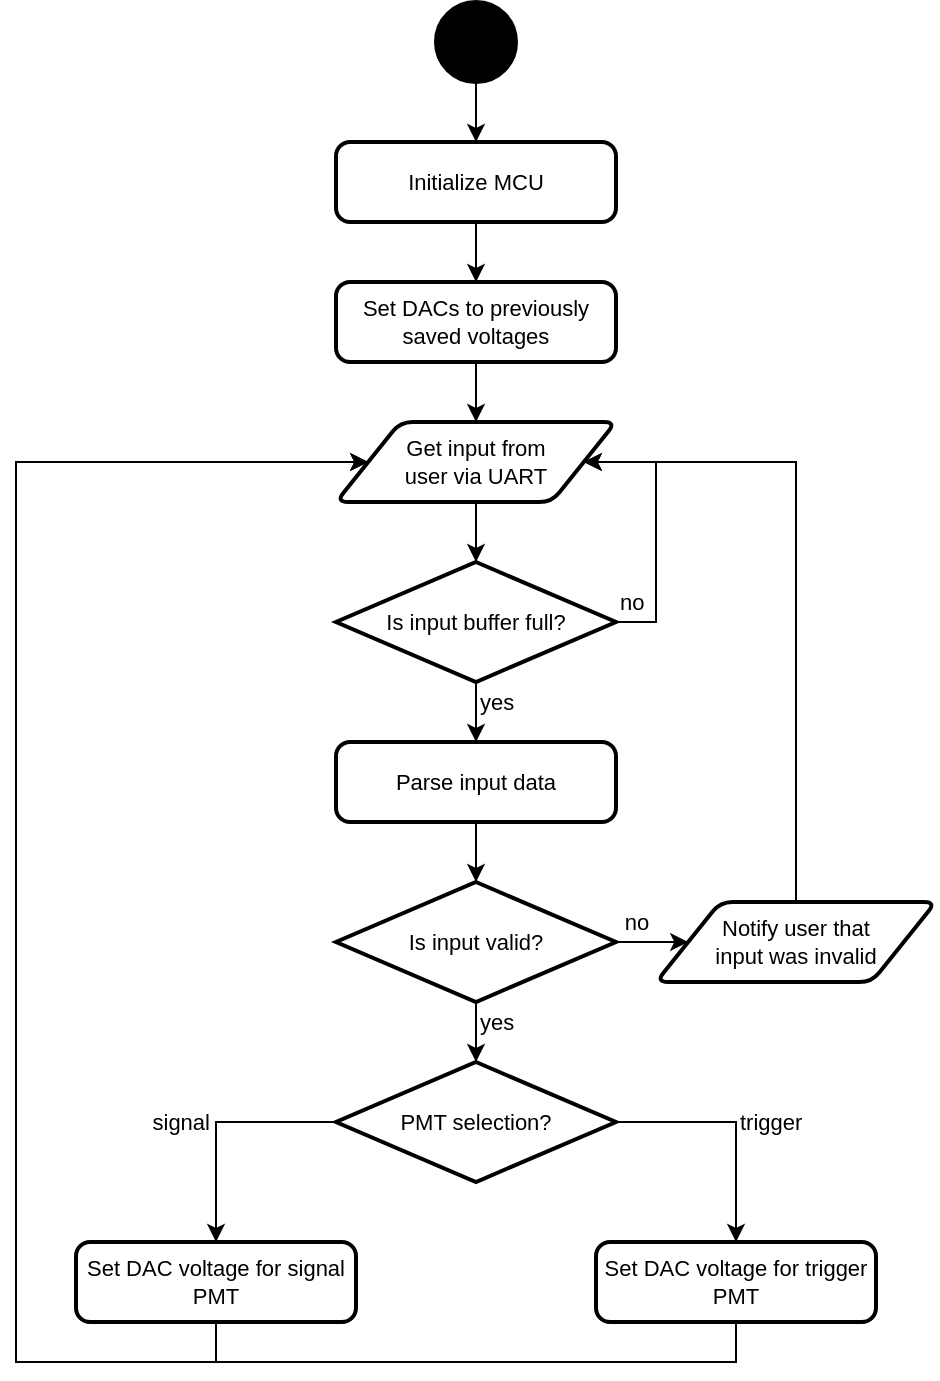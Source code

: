 <mxfile version="20.8.16" type="device"><diagram name="Page-1" id="9sxFK1kWLI5f16RDePHx"><mxGraphModel dx="1328" dy="802" grid="1" gridSize="10" guides="1" tooltips="1" connect="1" arrows="1" fold="1" page="1" pageScale="1" pageWidth="850" pageHeight="1100" math="0" shadow="0"><root><mxCell id="0"/><mxCell id="1" parent="0"/><mxCell id="XdKwOVonoHotHvNf6BC9-27" style="edgeStyle=orthogonalEdgeStyle;rounded=0;orthogonalLoop=1;jettySize=auto;html=1;labelBackgroundColor=none;fontSize=11;" parent="1" source="XdKwOVonoHotHvNf6BC9-1" target="XdKwOVonoHotHvNf6BC9-2" edge="1"><mxGeometry relative="1" as="geometry"/></mxCell><mxCell id="XdKwOVonoHotHvNf6BC9-1" value="" style="strokeWidth=2;html=1;shape=mxgraph.flowchart.start_2;whiteSpace=wrap;fillColor=#000000;fontSize=11;" parent="1" vertex="1"><mxGeometry x="400" y="40" width="40" height="40" as="geometry"/></mxCell><mxCell id="XdKwOVonoHotHvNf6BC9-28" style="edgeStyle=orthogonalEdgeStyle;rounded=0;orthogonalLoop=1;jettySize=auto;html=1;labelBackgroundColor=none;fontSize=11;" parent="1" source="XdKwOVonoHotHvNf6BC9-2" target="XdKwOVonoHotHvNf6BC9-3" edge="1"><mxGeometry relative="1" as="geometry"/></mxCell><mxCell id="XdKwOVonoHotHvNf6BC9-2" value="Initialize MCU" style="rounded=1;whiteSpace=wrap;html=1;absoluteArcSize=1;arcSize=14;strokeWidth=2;fontSize=11;" parent="1" vertex="1"><mxGeometry x="350" y="110" width="140" height="40" as="geometry"/></mxCell><mxCell id="XdKwOVonoHotHvNf6BC9-29" style="edgeStyle=orthogonalEdgeStyle;rounded=0;orthogonalLoop=1;jettySize=auto;html=1;entryX=0.5;entryY=0;entryDx=0;entryDy=0;labelBackgroundColor=none;fontSize=11;" parent="1" source="XdKwOVonoHotHvNf6BC9-3" target="XdKwOVonoHotHvNf6BC9-5" edge="1"><mxGeometry relative="1" as="geometry"/></mxCell><mxCell id="XdKwOVonoHotHvNf6BC9-3" value="Set DACs to previously saved voltages" style="rounded=1;whiteSpace=wrap;html=1;absoluteArcSize=1;arcSize=14;strokeWidth=2;fontSize=11;" parent="1" vertex="1"><mxGeometry x="350" y="180" width="140" height="40" as="geometry"/></mxCell><mxCell id="XdKwOVonoHotHvNf6BC9-30" style="edgeStyle=orthogonalEdgeStyle;rounded=0;orthogonalLoop=1;jettySize=auto;html=1;entryX=0.5;entryY=0;entryDx=0;entryDy=0;entryPerimeter=0;labelBackgroundColor=none;fontSize=11;" parent="1" source="XdKwOVonoHotHvNf6BC9-5" target="XdKwOVonoHotHvNf6BC9-6" edge="1"><mxGeometry relative="1" as="geometry"/></mxCell><mxCell id="XdKwOVonoHotHvNf6BC9-5" value="Get input from&lt;br style=&quot;font-size: 11px;&quot;&gt;user via UART" style="shape=parallelogram;html=1;strokeWidth=2;perimeter=parallelogramPerimeter;whiteSpace=wrap;rounded=1;arcSize=12;size=0.23;fontSize=11;" parent="1" vertex="1"><mxGeometry x="350" y="250" width="140" height="40" as="geometry"/></mxCell><mxCell id="XdKwOVonoHotHvNf6BC9-8" value="no" style="edgeStyle=orthogonalEdgeStyle;rounded=0;orthogonalLoop=1;jettySize=auto;html=1;entryX=1;entryY=0.5;entryDx=0;entryDy=0;exitX=1;exitY=0.5;exitDx=0;exitDy=0;exitPerimeter=0;align=left;labelBackgroundColor=none;fontSize=11;" parent="1" source="XdKwOVonoHotHvNf6BC9-6" target="XdKwOVonoHotHvNf6BC9-5" edge="1"><mxGeometry x="-1" y="10" relative="1" as="geometry"><Array as="points"><mxPoint x="510" y="350"/><mxPoint x="510" y="270"/></Array><mxPoint as="offset"/></mxGeometry></mxCell><mxCell id="XdKwOVonoHotHvNf6BC9-25" value="yes" style="edgeStyle=orthogonalEdgeStyle;rounded=0;orthogonalLoop=1;jettySize=auto;html=1;entryX=0.5;entryY=0;entryDx=0;entryDy=0;labelBackgroundColor=none;align=left;fontSize=11;" parent="1" source="XdKwOVonoHotHvNf6BC9-6" target="XdKwOVonoHotHvNf6BC9-9" edge="1"><mxGeometry x="-0.6" relative="1" as="geometry"><mxPoint as="offset"/></mxGeometry></mxCell><mxCell id="XdKwOVonoHotHvNf6BC9-6" value="Is input buffer full?" style="strokeWidth=2;html=1;shape=mxgraph.flowchart.decision;whiteSpace=wrap;fontSize=11;" parent="1" vertex="1"><mxGeometry x="350" y="320" width="140" height="60" as="geometry"/></mxCell><mxCell id="XdKwOVonoHotHvNf6BC9-24" style="edgeStyle=orthogonalEdgeStyle;rounded=0;orthogonalLoop=1;jettySize=auto;html=1;entryX=0.5;entryY=0;entryDx=0;entryDy=0;entryPerimeter=0;labelBackgroundColor=none;fontSize=11;" parent="1" source="XdKwOVonoHotHvNf6BC9-9" target="XdKwOVonoHotHvNf6BC9-10" edge="1"><mxGeometry relative="1" as="geometry"/></mxCell><mxCell id="XdKwOVonoHotHvNf6BC9-9" value="Parse input data" style="rounded=1;whiteSpace=wrap;html=1;absoluteArcSize=1;arcSize=14;strokeWidth=2;fontSize=11;" parent="1" vertex="1"><mxGeometry x="350" y="410" width="140" height="40" as="geometry"/></mxCell><mxCell id="XdKwOVonoHotHvNf6BC9-23" value="yes" style="edgeStyle=orthogonalEdgeStyle;rounded=0;orthogonalLoop=1;jettySize=auto;html=1;entryX=0.5;entryY=0;entryDx=0;entryDy=0;entryPerimeter=0;labelBackgroundColor=none;align=left;fontSize=11;" parent="1" source="XdKwOVonoHotHvNf6BC9-10" target="XdKwOVonoHotHvNf6BC9-12" edge="1"><mxGeometry x="0.2" relative="1" as="geometry"><mxPoint as="offset"/></mxGeometry></mxCell><mxCell id="XdKwOVonoHotHvNf6BC9-33" value="no" style="edgeStyle=orthogonalEdgeStyle;rounded=0;orthogonalLoop=1;jettySize=auto;html=1;labelBackgroundColor=none;verticalAlign=middle;fontSize=11;" parent="1" source="XdKwOVonoHotHvNf6BC9-10" target="XdKwOVonoHotHvNf6BC9-31" edge="1"><mxGeometry x="-0.212" y="-10" relative="1" as="geometry"><mxPoint as="offset"/></mxGeometry></mxCell><mxCell id="XdKwOVonoHotHvNf6BC9-10" value="Is input valid?" style="strokeWidth=2;html=1;shape=mxgraph.flowchart.decision;whiteSpace=wrap;fontSize=11;" parent="1" vertex="1"><mxGeometry x="350" y="480" width="140" height="60" as="geometry"/></mxCell><mxCell id="XdKwOVonoHotHvNf6BC9-15" value="signal" style="edgeStyle=orthogonalEdgeStyle;rounded=0;orthogonalLoop=1;jettySize=auto;html=1;labelBackgroundColor=none;exitX=0;exitY=0.5;exitDx=0;exitDy=0;exitPerimeter=0;align=right;spacingRight=2;fontSize=11;" parent="1" source="XdKwOVonoHotHvNf6BC9-12" target="XdKwOVonoHotHvNf6BC9-13" edge="1"><mxGeometry relative="1" as="geometry"/></mxCell><mxCell id="XdKwOVonoHotHvNf6BC9-16" value="trigger" style="edgeStyle=orthogonalEdgeStyle;rounded=0;orthogonalLoop=1;jettySize=auto;html=1;labelBackgroundColor=none;exitX=1;exitY=0.5;exitDx=0;exitDy=0;exitPerimeter=0;verticalAlign=middle;align=left;fontSize=11;" parent="1" source="XdKwOVonoHotHvNf6BC9-12" target="XdKwOVonoHotHvNf6BC9-14" edge="1"><mxGeometry relative="1" as="geometry"/></mxCell><mxCell id="XdKwOVonoHotHvNf6BC9-12" value="PMT selection?" style="strokeWidth=2;html=1;shape=mxgraph.flowchart.decision;whiteSpace=wrap;fontSize=11;" parent="1" vertex="1"><mxGeometry x="350" y="570" width="140" height="60" as="geometry"/></mxCell><mxCell id="XdKwOVonoHotHvNf6BC9-21" style="edgeStyle=orthogonalEdgeStyle;rounded=0;orthogonalLoop=1;jettySize=auto;html=1;entryX=0;entryY=0.5;entryDx=0;entryDy=0;labelBackgroundColor=none;exitX=0.5;exitY=1;exitDx=0;exitDy=0;fontSize=11;" parent="1" source="XdKwOVonoHotHvNf6BC9-13" target="XdKwOVonoHotHvNf6BC9-5" edge="1"><mxGeometry relative="1" as="geometry"><Array as="points"><mxPoint x="290" y="720"/><mxPoint x="190" y="720"/><mxPoint x="190" y="270"/></Array></mxGeometry></mxCell><mxCell id="XdKwOVonoHotHvNf6BC9-13" value="Set DAC voltage for signal PMT" style="rounded=1;whiteSpace=wrap;html=1;absoluteArcSize=1;arcSize=14;strokeWidth=2;fontSize=11;" parent="1" vertex="1"><mxGeometry x="220" y="660" width="140" height="40" as="geometry"/></mxCell><mxCell id="XdKwOVonoHotHvNf6BC9-22" style="edgeStyle=orthogonalEdgeStyle;rounded=0;orthogonalLoop=1;jettySize=auto;html=1;entryX=0;entryY=0.5;entryDx=0;entryDy=0;labelBackgroundColor=none;exitX=0.5;exitY=1;exitDx=0;exitDy=0;fontSize=11;" parent="1" source="XdKwOVonoHotHvNf6BC9-14" target="XdKwOVonoHotHvNf6BC9-5" edge="1"><mxGeometry relative="1" as="geometry"><Array as="points"><mxPoint x="550" y="720"/><mxPoint x="190" y="720"/><mxPoint x="190" y="270"/></Array></mxGeometry></mxCell><mxCell id="XdKwOVonoHotHvNf6BC9-14" value="Set DAC voltage for trigger PMT" style="rounded=1;whiteSpace=wrap;html=1;absoluteArcSize=1;arcSize=14;strokeWidth=2;fontSize=11;" parent="1" vertex="1"><mxGeometry x="480" y="660" width="140" height="40" as="geometry"/></mxCell><mxCell id="XdKwOVonoHotHvNf6BC9-34" style="edgeStyle=orthogonalEdgeStyle;rounded=0;orthogonalLoop=1;jettySize=auto;html=1;entryX=1;entryY=0.5;entryDx=0;entryDy=0;labelBackgroundColor=none;exitX=0.5;exitY=0;exitDx=0;exitDy=0;fontSize=11;" parent="1" source="XdKwOVonoHotHvNf6BC9-31" target="XdKwOVonoHotHvNf6BC9-5" edge="1"><mxGeometry relative="1" as="geometry"><Array as="points"><mxPoint x="580" y="270"/></Array></mxGeometry></mxCell><mxCell id="XdKwOVonoHotHvNf6BC9-31" value="Notify user that&lt;br style=&quot;font-size: 11px;&quot;&gt;input was invalid" style="shape=parallelogram;html=1;strokeWidth=2;perimeter=parallelogramPerimeter;whiteSpace=wrap;rounded=1;arcSize=12;size=0.23;fontSize=11;" parent="1" vertex="1"><mxGeometry x="510" y="490" width="140" height="40" as="geometry"/></mxCell></root></mxGraphModel></diagram></mxfile>